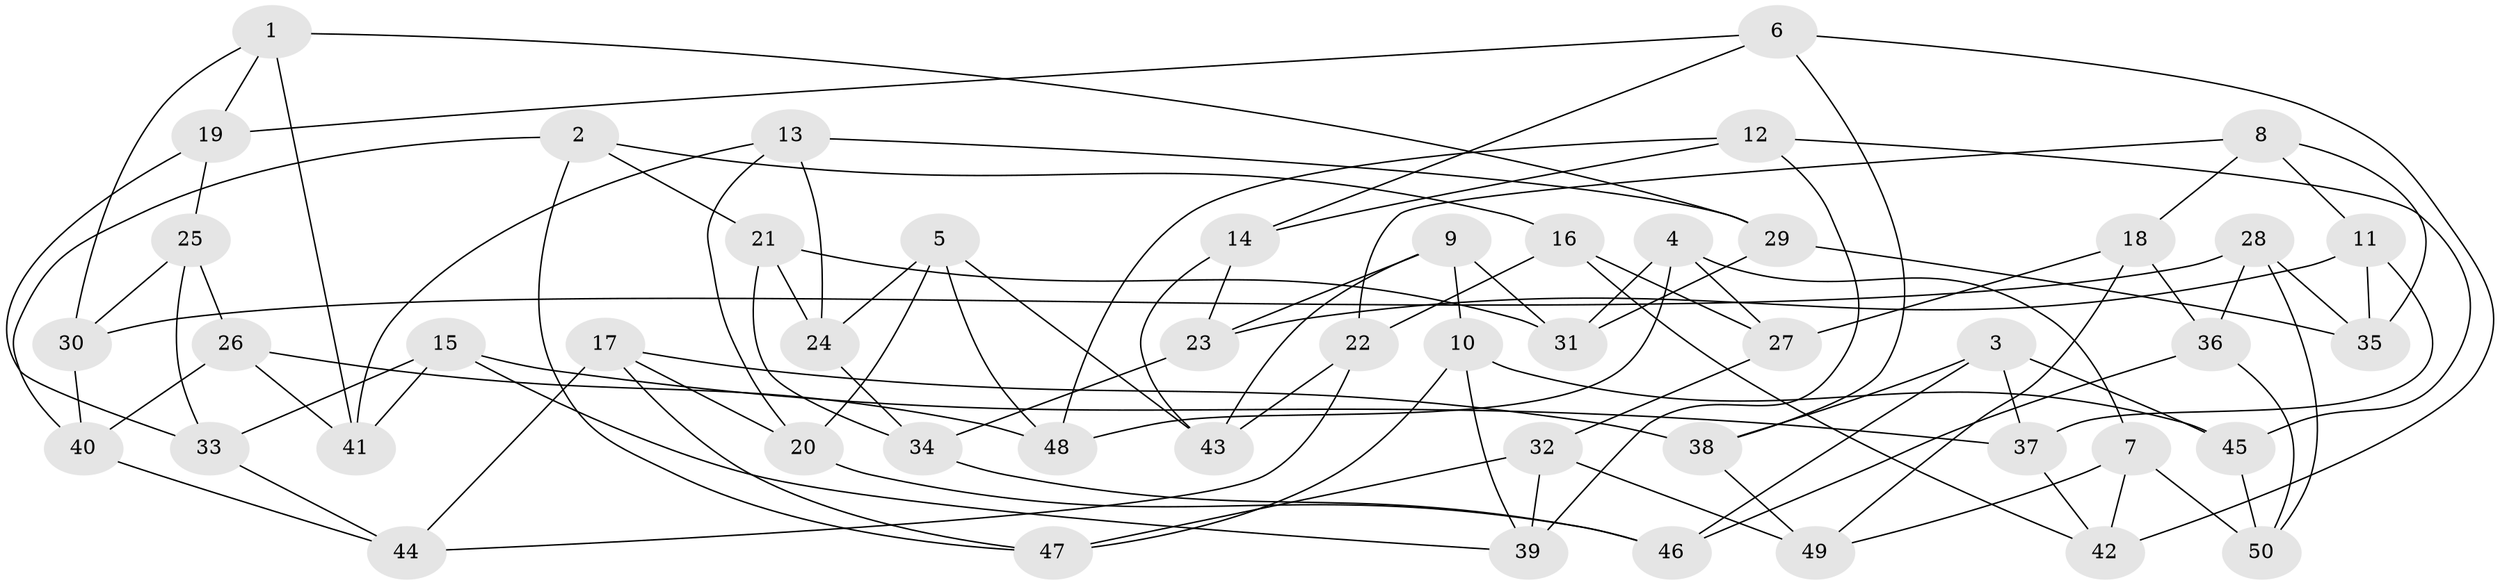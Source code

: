 // Generated by graph-tools (version 1.1) at 2025/11/02/27/25 16:11:47]
// undirected, 50 vertices, 100 edges
graph export_dot {
graph [start="1"]
  node [color=gray90,style=filled];
  1;
  2;
  3;
  4;
  5;
  6;
  7;
  8;
  9;
  10;
  11;
  12;
  13;
  14;
  15;
  16;
  17;
  18;
  19;
  20;
  21;
  22;
  23;
  24;
  25;
  26;
  27;
  28;
  29;
  30;
  31;
  32;
  33;
  34;
  35;
  36;
  37;
  38;
  39;
  40;
  41;
  42;
  43;
  44;
  45;
  46;
  47;
  48;
  49;
  50;
  1 -- 41;
  1 -- 29;
  1 -- 30;
  1 -- 19;
  2 -- 16;
  2 -- 47;
  2 -- 21;
  2 -- 40;
  3 -- 46;
  3 -- 45;
  3 -- 37;
  3 -- 38;
  4 -- 7;
  4 -- 48;
  4 -- 27;
  4 -- 31;
  5 -- 48;
  5 -- 43;
  5 -- 24;
  5 -- 20;
  6 -- 38;
  6 -- 19;
  6 -- 14;
  6 -- 42;
  7 -- 50;
  7 -- 49;
  7 -- 42;
  8 -- 11;
  8 -- 22;
  8 -- 35;
  8 -- 18;
  9 -- 23;
  9 -- 43;
  9 -- 10;
  9 -- 31;
  10 -- 39;
  10 -- 45;
  10 -- 47;
  11 -- 23;
  11 -- 35;
  11 -- 37;
  12 -- 45;
  12 -- 39;
  12 -- 48;
  12 -- 14;
  13 -- 24;
  13 -- 29;
  13 -- 41;
  13 -- 20;
  14 -- 43;
  14 -- 23;
  15 -- 33;
  15 -- 41;
  15 -- 37;
  15 -- 39;
  16 -- 22;
  16 -- 42;
  16 -- 27;
  17 -- 47;
  17 -- 20;
  17 -- 38;
  17 -- 44;
  18 -- 49;
  18 -- 36;
  18 -- 27;
  19 -- 33;
  19 -- 25;
  20 -- 46;
  21 -- 31;
  21 -- 24;
  21 -- 34;
  22 -- 43;
  22 -- 44;
  23 -- 34;
  24 -- 34;
  25 -- 30;
  25 -- 26;
  25 -- 33;
  26 -- 41;
  26 -- 48;
  26 -- 40;
  27 -- 32;
  28 -- 36;
  28 -- 30;
  28 -- 50;
  28 -- 35;
  29 -- 31;
  29 -- 35;
  30 -- 40;
  32 -- 39;
  32 -- 49;
  32 -- 47;
  33 -- 44;
  34 -- 46;
  36 -- 50;
  36 -- 46;
  37 -- 42;
  38 -- 49;
  40 -- 44;
  45 -- 50;
}

